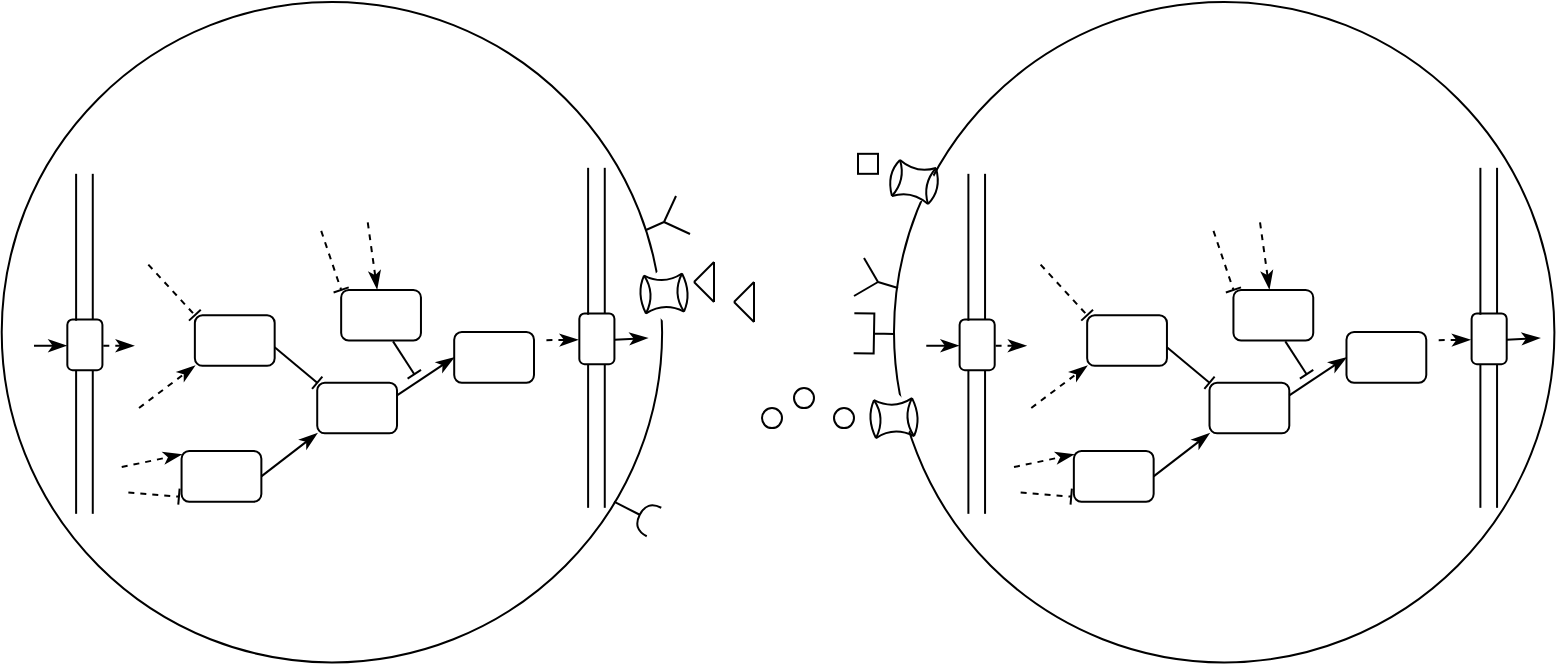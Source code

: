 <mxfile version="21.3.5" type="github">
  <diagram name="Pagina-1" id="Wt9UrQJUb0UYPPKEyl78">
    <mxGraphModel dx="842" dy="523" grid="1" gridSize="10" guides="1" tooltips="1" connect="1" arrows="1" fold="1" page="1" pageScale="1" pageWidth="827" pageHeight="1169" math="0" shadow="0">
      <root>
        <mxCell id="0" />
        <mxCell id="1" parent="0" />
        <mxCell id="3cHYdDrRVw5-Ya5xDgzx-17" value="" style="group" vertex="1" connectable="0" parent="1">
          <mxGeometry x="40" y="85.91" width="314.06" height="244.286" as="geometry" />
        </mxCell>
        <mxCell id="3cHYdDrRVw5-Ya5xDgzx-18" value="" style="endArrow=none;html=1;rounded=0;" edge="1" parent="3cHYdDrRVw5-Ya5xDgzx-17">
          <mxGeometry width="50" height="50" relative="1" as="geometry">
            <mxPoint x="21.053" y="170" as="sourcePoint" />
            <mxPoint x="21.053" y="97.143" as="targetPoint" />
          </mxGeometry>
        </mxCell>
        <mxCell id="3cHYdDrRVw5-Ya5xDgzx-19" value="" style="endArrow=none;html=1;rounded=0;" edge="1" parent="3cHYdDrRVw5-Ya5xDgzx-17">
          <mxGeometry width="50" height="50" relative="1" as="geometry">
            <mxPoint x="29.386" y="170" as="sourcePoint" />
            <mxPoint x="29.386" y="97.143" as="targetPoint" />
          </mxGeometry>
        </mxCell>
        <mxCell id="3cHYdDrRVw5-Ya5xDgzx-20" value="" style="group" vertex="1" connectable="0" parent="3cHYdDrRVw5-Ya5xDgzx-17">
          <mxGeometry x="43.86" y="24.286" width="270.2" height="220" as="geometry" />
        </mxCell>
        <mxCell id="3cHYdDrRVw5-Ya5xDgzx-21" style="edgeStyle=none;rounded=0;orthogonalLoop=1;jettySize=auto;html=1;exitX=0.65;exitY=1.017;exitDx=0;exitDy=0;endArrow=baseDash;endFill=0;exitPerimeter=0;" edge="1" parent="3cHYdDrRVw5-Ya5xDgzx-20" source="3cHYdDrRVw5-Ya5xDgzx-22">
          <mxGeometry relative="1" as="geometry">
            <mxPoint x="146.293" y="75.939" as="targetPoint" />
            <mxPoint x="136.319" y="59.063" as="sourcePoint" />
          </mxGeometry>
        </mxCell>
        <mxCell id="3cHYdDrRVw5-Ya5xDgzx-22" value="" style="rounded=1;whiteSpace=wrap;html=1;" vertex="1" parent="3cHYdDrRVw5-Ya5xDgzx-20">
          <mxGeometry x="109.72" y="33.751" width="39.898" height="25.313" as="geometry" />
        </mxCell>
        <mxCell id="3cHYdDrRVw5-Ya5xDgzx-23" value="" style="rounded=1;whiteSpace=wrap;html=1;" vertex="1" parent="3cHYdDrRVw5-Ya5xDgzx-20">
          <mxGeometry x="166.242" y="54.845" width="39.898" height="25.313" as="geometry" />
        </mxCell>
        <mxCell id="3cHYdDrRVw5-Ya5xDgzx-24" value="" style="rounded=1;whiteSpace=wrap;html=1;" vertex="1" parent="3cHYdDrRVw5-Ya5xDgzx-20">
          <mxGeometry x="97.75" y="80.158" width="39.898" height="25.313" as="geometry" />
        </mxCell>
        <mxCell id="3cHYdDrRVw5-Ya5xDgzx-25" style="edgeStyle=none;rounded=0;orthogonalLoop=1;jettySize=auto;html=1;exitX=1;exitY=0.25;exitDx=0;exitDy=0;entryX=0;entryY=0.5;entryDx=0;entryDy=0;endArrow=classicThin;endFill=1;" edge="1" parent="3cHYdDrRVw5-Ya5xDgzx-20" source="3cHYdDrRVw5-Ya5xDgzx-24" target="3cHYdDrRVw5-Ya5xDgzx-23">
          <mxGeometry relative="1" as="geometry">
            <mxPoint x="129.669" y="92.814" as="sourcePoint" />
            <mxPoint x="164.247" y="67.096" as="targetPoint" />
          </mxGeometry>
        </mxCell>
        <mxCell id="3cHYdDrRVw5-Ya5xDgzx-26" value="" style="rounded=1;whiteSpace=wrap;html=1;" vertex="1" parent="3cHYdDrRVw5-Ya5xDgzx-20">
          <mxGeometry x="36.573" y="46.407" width="39.898" height="25.313" as="geometry" />
        </mxCell>
        <mxCell id="3cHYdDrRVw5-Ya5xDgzx-27" style="rounded=0;orthogonalLoop=1;jettySize=auto;html=1;exitX=1;exitY=0.633;exitDx=0;exitDy=0;entryX=0;entryY=0;entryDx=0;entryDy=0;endArrow=baseDash;endFill=0;exitPerimeter=0;" edge="1" parent="3cHYdDrRVw5-Ya5xDgzx-20" source="3cHYdDrRVw5-Ya5xDgzx-26" target="3cHYdDrRVw5-Ya5xDgzx-24">
          <mxGeometry relative="1" as="geometry">
            <mxPoint x="103.07" y="84.376" as="targetPoint" />
            <mxPoint x="75.901" y="62.558" as="sourcePoint" />
          </mxGeometry>
        </mxCell>
        <mxCell id="3cHYdDrRVw5-Ya5xDgzx-28" value="" style="rounded=1;whiteSpace=wrap;html=1;" vertex="1" parent="3cHYdDrRVw5-Ya5xDgzx-20">
          <mxGeometry x="29.924" y="114.33" width="39.898" height="25.313" as="geometry" />
        </mxCell>
        <mxCell id="3cHYdDrRVw5-Ya5xDgzx-29" style="edgeStyle=none;rounded=0;orthogonalLoop=1;jettySize=auto;html=1;exitX=1;exitY=0.5;exitDx=0;exitDy=0;entryX=0;entryY=1;entryDx=0;entryDy=0;endArrow=classicThin;endFill=1;" edge="1" parent="3cHYdDrRVw5-Ya5xDgzx-20" source="3cHYdDrRVw5-Ya5xDgzx-28" target="3cHYdDrRVw5-Ya5xDgzx-24">
          <mxGeometry relative="1" as="geometry">
            <mxPoint x="69.251" y="127.288" as="sourcePoint" />
            <mxPoint x="106.965" y="104.747" as="targetPoint" />
          </mxGeometry>
        </mxCell>
        <mxCell id="3cHYdDrRVw5-Ya5xDgzx-30" style="rounded=0;orthogonalLoop=1;jettySize=auto;html=1;entryX=0;entryY=0;entryDx=0;entryDy=0;endArrow=baseDash;endFill=0;dashed=1;" edge="1" parent="3cHYdDrRVw5-Ya5xDgzx-20" target="3cHYdDrRVw5-Ya5xDgzx-22">
          <mxGeometry relative="1" as="geometry">
            <mxPoint x="101.075" y="84.376" as="targetPoint" />
            <mxPoint x="99.745" y="4.219" as="sourcePoint" />
          </mxGeometry>
        </mxCell>
        <mxCell id="3cHYdDrRVw5-Ya5xDgzx-31" style="rounded=0;orthogonalLoop=1;jettySize=auto;html=1;entryX=0;entryY=0;entryDx=0;entryDy=0;endArrow=baseDash;endFill=0;dashed=1;" edge="1" parent="3cHYdDrRVw5-Ya5xDgzx-20" target="3cHYdDrRVw5-Ya5xDgzx-26">
          <mxGeometry relative="1" as="geometry">
            <mxPoint x="113.045" y="37.969" as="targetPoint" />
            <mxPoint x="13.299" y="21.094" as="sourcePoint" />
          </mxGeometry>
        </mxCell>
        <mxCell id="3cHYdDrRVw5-Ya5xDgzx-32" style="rounded=0;orthogonalLoop=1;jettySize=auto;html=1;endArrow=baseDash;endFill=0;dashed=1;entryX=-0.033;entryY=0.9;entryDx=0;entryDy=0;entryPerimeter=0;" edge="1" parent="3cHYdDrRVw5-Ya5xDgzx-20" target="3cHYdDrRVw5-Ya5xDgzx-28">
          <mxGeometry relative="1" as="geometry">
            <mxPoint x="26.599" y="130.783" as="targetPoint" />
            <mxPoint x="3.325" y="135.002" as="sourcePoint" />
          </mxGeometry>
        </mxCell>
        <mxCell id="3cHYdDrRVw5-Ya5xDgzx-33" style="edgeStyle=none;rounded=0;orthogonalLoop=1;jettySize=auto;html=1;exitX=1;exitY=0.5;exitDx=0;exitDy=0;entryX=0;entryY=1;entryDx=0;entryDy=0;endArrow=classicThin;endFill=1;dashed=1;" edge="1" parent="3cHYdDrRVw5-Ya5xDgzx-20">
          <mxGeometry relative="1" as="geometry">
            <mxPoint x="8.645" y="92.814" as="sourcePoint" />
            <mxPoint x="36.573" y="71.72" as="targetPoint" />
          </mxGeometry>
        </mxCell>
        <mxCell id="3cHYdDrRVw5-Ya5xDgzx-34" style="edgeStyle=none;rounded=0;orthogonalLoop=1;jettySize=auto;html=1;entryX=0;entryY=1;entryDx=0;entryDy=0;endArrow=classicThin;endFill=1;dashed=1;" edge="1" parent="3cHYdDrRVw5-Ya5xDgzx-20">
          <mxGeometry relative="1" as="geometry">
            <mxPoint y="122.346" as="sourcePoint" />
            <mxPoint x="29.924" y="116.017" as="targetPoint" />
          </mxGeometry>
        </mxCell>
        <mxCell id="3cHYdDrRVw5-Ya5xDgzx-35" style="edgeStyle=none;rounded=0;orthogonalLoop=1;jettySize=auto;html=1;entryX=0.45;entryY=-0.017;entryDx=0;entryDy=0;endArrow=classicThin;endFill=1;dashed=1;entryPerimeter=0;" edge="1" parent="3cHYdDrRVw5-Ya5xDgzx-20" target="3cHYdDrRVw5-Ya5xDgzx-22">
          <mxGeometry relative="1" as="geometry">
            <mxPoint x="123.019" as="sourcePoint" />
            <mxPoint x="33.248" y="120.236" as="targetPoint" />
          </mxGeometry>
        </mxCell>
        <mxCell id="3cHYdDrRVw5-Ya5xDgzx-36" value="" style="ellipse;whiteSpace=wrap;html=1;aspect=fixed;fillColor=none;" vertex="1" parent="3cHYdDrRVw5-Ya5xDgzx-20">
          <mxGeometry x="-60" y="-110.2" width="330.2" height="330.2" as="geometry" />
        </mxCell>
        <mxCell id="3cHYdDrRVw5-Ya5xDgzx-159" value="" style="endArrow=halfCircle;html=1;rounded=0;endFill=0;arcSize=59;startFill=0;" edge="1" parent="3cHYdDrRVw5-Ya5xDgzx-20">
          <mxGeometry width="50" height="50" relative="1" as="geometry">
            <mxPoint x="246.14" y="139.644" as="sourcePoint" />
            <mxPoint x="266.14" y="149.804" as="targetPoint" />
          </mxGeometry>
        </mxCell>
        <mxCell id="3cHYdDrRVw5-Ya5xDgzx-37" style="edgeStyle=none;rounded=0;orthogonalLoop=1;jettySize=auto;html=1;exitX=1.025;exitY=0.675;exitDx=0;exitDy=0;dashed=1;endArrow=classicThin;endFill=1;exitPerimeter=0;" edge="1" parent="3cHYdDrRVw5-Ya5xDgzx-17">
          <mxGeometry relative="1" as="geometry">
            <mxPoint x="50" y="86" as="targetPoint" />
            <mxPoint x="34.649" y="85.943" as="sourcePoint" />
          </mxGeometry>
        </mxCell>
        <mxCell id="3cHYdDrRVw5-Ya5xDgzx-38" value="" style="rounded=1;whiteSpace=wrap;html=1;" vertex="1" parent="3cHYdDrRVw5-Ya5xDgzx-17">
          <mxGeometry x="16.667" y="72.857" width="17.544" height="25.312" as="geometry" />
        </mxCell>
        <mxCell id="3cHYdDrRVw5-Ya5xDgzx-39" value="" style="endArrow=none;html=1;rounded=0;" edge="1" parent="3cHYdDrRVw5-Ya5xDgzx-17">
          <mxGeometry width="50" height="50" relative="1" as="geometry">
            <mxPoint x="21.053" y="73.464" as="sourcePoint" />
            <mxPoint x="21.053" as="targetPoint" />
          </mxGeometry>
        </mxCell>
        <mxCell id="3cHYdDrRVw5-Ya5xDgzx-40" style="edgeStyle=none;rounded=0;orthogonalLoop=1;jettySize=auto;html=1;entryX=-0.02;entryY=0.279;entryDx=0;entryDy=0;endArrow=classicThin;endFill=1;entryPerimeter=0;" edge="1" parent="3cHYdDrRVw5-Ya5xDgzx-17">
          <mxGeometry relative="1" as="geometry">
            <mxPoint y="86" as="sourcePoint" />
            <mxPoint x="16.316" y="85.919" as="targetPoint" />
          </mxGeometry>
        </mxCell>
        <mxCell id="3cHYdDrRVw5-Ya5xDgzx-41" value="" style="endArrow=none;html=1;rounded=0;" edge="1" parent="3cHYdDrRVw5-Ya5xDgzx-17">
          <mxGeometry width="50" height="50" relative="1" as="geometry">
            <mxPoint x="29.386" y="72.857" as="sourcePoint" />
            <mxPoint x="29.386" as="targetPoint" />
          </mxGeometry>
        </mxCell>
        <mxCell id="3cHYdDrRVw5-Ya5xDgzx-42" value="" style="endArrow=none;html=1;rounded=0;" edge="1" parent="1">
          <mxGeometry width="50" height="50" relative="1" as="geometry">
            <mxPoint x="317.053" y="252.91" as="sourcePoint" />
            <mxPoint x="317.053" y="180.053" as="targetPoint" />
          </mxGeometry>
        </mxCell>
        <mxCell id="3cHYdDrRVw5-Ya5xDgzx-43" value="" style="endArrow=none;html=1;rounded=0;" edge="1" parent="1">
          <mxGeometry width="50" height="50" relative="1" as="geometry">
            <mxPoint x="325.386" y="252.91" as="sourcePoint" />
            <mxPoint x="325.386" y="180.053" as="targetPoint" />
          </mxGeometry>
        </mxCell>
        <mxCell id="3cHYdDrRVw5-Ya5xDgzx-44" style="edgeStyle=none;rounded=0;orthogonalLoop=1;jettySize=auto;html=1;exitX=1;exitY=0.25;exitDx=0;exitDy=0;dashed=1;endArrow=classicThin;endFill=1;" edge="1" parent="1">
          <mxGeometry relative="1" as="geometry">
            <mxPoint x="312" y="168.91" as="targetPoint" />
            <mxPoint x="296.211" y="169.095" as="sourcePoint" />
          </mxGeometry>
        </mxCell>
        <mxCell id="3cHYdDrRVw5-Ya5xDgzx-45" value="" style="rounded=1;whiteSpace=wrap;html=1;" vertex="1" parent="1">
          <mxGeometry x="312.667" y="155.767" width="17.544" height="25.312" as="geometry" />
        </mxCell>
        <mxCell id="3cHYdDrRVw5-Ya5xDgzx-46" value="" style="endArrow=none;html=1;rounded=0;" edge="1" parent="1">
          <mxGeometry width="50" height="50" relative="1" as="geometry">
            <mxPoint x="317.053" y="156.374" as="sourcePoint" />
            <mxPoint x="317.053" y="82.91" as="targetPoint" />
          </mxGeometry>
        </mxCell>
        <mxCell id="3cHYdDrRVw5-Ya5xDgzx-47" value="" style="endArrow=none;html=1;rounded=0;" edge="1" parent="1">
          <mxGeometry width="50" height="50" relative="1" as="geometry">
            <mxPoint x="325.386" y="155.767" as="sourcePoint" />
            <mxPoint x="325.386" y="82.91" as="targetPoint" />
          </mxGeometry>
        </mxCell>
        <mxCell id="3cHYdDrRVw5-Ya5xDgzx-48" style="edgeStyle=none;rounded=0;orthogonalLoop=1;jettySize=auto;html=1;entryX=0;entryY=0.25;entryDx=0;entryDy=0;endArrow=classicThin;endFill=1;" edge="1" parent="1">
          <mxGeometry relative="1" as="geometry">
            <mxPoint x="330.21" y="168.83" as="sourcePoint" />
            <mxPoint x="346.877" y="168.015" as="targetPoint" />
          </mxGeometry>
        </mxCell>
        <mxCell id="3cHYdDrRVw5-Ya5xDgzx-81" value="" style="group" vertex="1" connectable="0" parent="1">
          <mxGeometry x="486.14" y="85.91" width="314.06" height="244.286" as="geometry" />
        </mxCell>
        <mxCell id="3cHYdDrRVw5-Ya5xDgzx-82" value="" style="endArrow=none;html=1;rounded=0;" edge="1" parent="3cHYdDrRVw5-Ya5xDgzx-81">
          <mxGeometry width="50" height="50" relative="1" as="geometry">
            <mxPoint x="21.053" y="170" as="sourcePoint" />
            <mxPoint x="21.053" y="97.143" as="targetPoint" />
          </mxGeometry>
        </mxCell>
        <mxCell id="3cHYdDrRVw5-Ya5xDgzx-83" value="" style="endArrow=none;html=1;rounded=0;" edge="1" parent="3cHYdDrRVw5-Ya5xDgzx-81">
          <mxGeometry width="50" height="50" relative="1" as="geometry">
            <mxPoint x="29.386" y="170" as="sourcePoint" />
            <mxPoint x="29.386" y="97.143" as="targetPoint" />
          </mxGeometry>
        </mxCell>
        <mxCell id="3cHYdDrRVw5-Ya5xDgzx-84" value="" style="group" vertex="1" connectable="0" parent="3cHYdDrRVw5-Ya5xDgzx-81">
          <mxGeometry x="43.86" y="24.286" width="270.2" height="220" as="geometry" />
        </mxCell>
        <mxCell id="3cHYdDrRVw5-Ya5xDgzx-85" style="edgeStyle=none;rounded=0;orthogonalLoop=1;jettySize=auto;html=1;exitX=0.65;exitY=1.017;exitDx=0;exitDy=0;endArrow=baseDash;endFill=0;exitPerimeter=0;" edge="1" parent="3cHYdDrRVw5-Ya5xDgzx-84" source="3cHYdDrRVw5-Ya5xDgzx-86">
          <mxGeometry relative="1" as="geometry">
            <mxPoint x="146.293" y="75.939" as="targetPoint" />
            <mxPoint x="136.319" y="59.063" as="sourcePoint" />
          </mxGeometry>
        </mxCell>
        <mxCell id="3cHYdDrRVw5-Ya5xDgzx-86" value="" style="rounded=1;whiteSpace=wrap;html=1;" vertex="1" parent="3cHYdDrRVw5-Ya5xDgzx-84">
          <mxGeometry x="109.72" y="33.751" width="39.898" height="25.313" as="geometry" />
        </mxCell>
        <mxCell id="3cHYdDrRVw5-Ya5xDgzx-87" value="" style="rounded=1;whiteSpace=wrap;html=1;" vertex="1" parent="3cHYdDrRVw5-Ya5xDgzx-84">
          <mxGeometry x="166.242" y="54.845" width="39.898" height="25.313" as="geometry" />
        </mxCell>
        <mxCell id="3cHYdDrRVw5-Ya5xDgzx-88" value="" style="rounded=1;whiteSpace=wrap;html=1;" vertex="1" parent="3cHYdDrRVw5-Ya5xDgzx-84">
          <mxGeometry x="97.75" y="80.158" width="39.898" height="25.313" as="geometry" />
        </mxCell>
        <mxCell id="3cHYdDrRVw5-Ya5xDgzx-89" style="edgeStyle=none;rounded=0;orthogonalLoop=1;jettySize=auto;html=1;exitX=1;exitY=0.25;exitDx=0;exitDy=0;entryX=0;entryY=0.5;entryDx=0;entryDy=0;endArrow=classicThin;endFill=1;" edge="1" parent="3cHYdDrRVw5-Ya5xDgzx-84" source="3cHYdDrRVw5-Ya5xDgzx-88" target="3cHYdDrRVw5-Ya5xDgzx-87">
          <mxGeometry relative="1" as="geometry">
            <mxPoint x="129.669" y="92.814" as="sourcePoint" />
            <mxPoint x="164.247" y="67.096" as="targetPoint" />
          </mxGeometry>
        </mxCell>
        <mxCell id="3cHYdDrRVw5-Ya5xDgzx-90" value="" style="rounded=1;whiteSpace=wrap;html=1;" vertex="1" parent="3cHYdDrRVw5-Ya5xDgzx-84">
          <mxGeometry x="36.573" y="46.407" width="39.898" height="25.313" as="geometry" />
        </mxCell>
        <mxCell id="3cHYdDrRVw5-Ya5xDgzx-91" style="rounded=0;orthogonalLoop=1;jettySize=auto;html=1;exitX=1;exitY=0.633;exitDx=0;exitDy=0;entryX=0;entryY=0;entryDx=0;entryDy=0;endArrow=baseDash;endFill=0;exitPerimeter=0;" edge="1" parent="3cHYdDrRVw5-Ya5xDgzx-84" source="3cHYdDrRVw5-Ya5xDgzx-90" target="3cHYdDrRVw5-Ya5xDgzx-88">
          <mxGeometry relative="1" as="geometry">
            <mxPoint x="103.07" y="84.376" as="targetPoint" />
            <mxPoint x="75.901" y="62.558" as="sourcePoint" />
          </mxGeometry>
        </mxCell>
        <mxCell id="3cHYdDrRVw5-Ya5xDgzx-92" value="" style="rounded=1;whiteSpace=wrap;html=1;" vertex="1" parent="3cHYdDrRVw5-Ya5xDgzx-84">
          <mxGeometry x="29.924" y="114.33" width="39.898" height="25.313" as="geometry" />
        </mxCell>
        <mxCell id="3cHYdDrRVw5-Ya5xDgzx-93" style="edgeStyle=none;rounded=0;orthogonalLoop=1;jettySize=auto;html=1;exitX=1;exitY=0.5;exitDx=0;exitDy=0;entryX=0;entryY=1;entryDx=0;entryDy=0;endArrow=classicThin;endFill=1;" edge="1" parent="3cHYdDrRVw5-Ya5xDgzx-84" source="3cHYdDrRVw5-Ya5xDgzx-92" target="3cHYdDrRVw5-Ya5xDgzx-88">
          <mxGeometry relative="1" as="geometry">
            <mxPoint x="69.251" y="127.288" as="sourcePoint" />
            <mxPoint x="106.965" y="104.747" as="targetPoint" />
          </mxGeometry>
        </mxCell>
        <mxCell id="3cHYdDrRVw5-Ya5xDgzx-94" style="rounded=0;orthogonalLoop=1;jettySize=auto;html=1;entryX=0;entryY=0;entryDx=0;entryDy=0;endArrow=baseDash;endFill=0;dashed=1;" edge="1" parent="3cHYdDrRVw5-Ya5xDgzx-84" target="3cHYdDrRVw5-Ya5xDgzx-86">
          <mxGeometry relative="1" as="geometry">
            <mxPoint x="101.075" y="84.376" as="targetPoint" />
            <mxPoint x="99.745" y="4.219" as="sourcePoint" />
          </mxGeometry>
        </mxCell>
        <mxCell id="3cHYdDrRVw5-Ya5xDgzx-95" style="rounded=0;orthogonalLoop=1;jettySize=auto;html=1;entryX=0;entryY=0;entryDx=0;entryDy=0;endArrow=baseDash;endFill=0;dashed=1;" edge="1" parent="3cHYdDrRVw5-Ya5xDgzx-84" target="3cHYdDrRVw5-Ya5xDgzx-90">
          <mxGeometry relative="1" as="geometry">
            <mxPoint x="113.045" y="37.969" as="targetPoint" />
            <mxPoint x="13.299" y="21.094" as="sourcePoint" />
          </mxGeometry>
        </mxCell>
        <mxCell id="3cHYdDrRVw5-Ya5xDgzx-96" style="rounded=0;orthogonalLoop=1;jettySize=auto;html=1;endArrow=baseDash;endFill=0;dashed=1;entryX=-0.033;entryY=0.9;entryDx=0;entryDy=0;entryPerimeter=0;" edge="1" parent="3cHYdDrRVw5-Ya5xDgzx-84" target="3cHYdDrRVw5-Ya5xDgzx-92">
          <mxGeometry relative="1" as="geometry">
            <mxPoint x="26.599" y="130.783" as="targetPoint" />
            <mxPoint x="3.325" y="135.002" as="sourcePoint" />
          </mxGeometry>
        </mxCell>
        <mxCell id="3cHYdDrRVw5-Ya5xDgzx-97" style="edgeStyle=none;rounded=0;orthogonalLoop=1;jettySize=auto;html=1;exitX=1;exitY=0.5;exitDx=0;exitDy=0;entryX=0;entryY=1;entryDx=0;entryDy=0;endArrow=classicThin;endFill=1;dashed=1;" edge="1" parent="3cHYdDrRVw5-Ya5xDgzx-84">
          <mxGeometry relative="1" as="geometry">
            <mxPoint x="8.645" y="92.814" as="sourcePoint" />
            <mxPoint x="36.573" y="71.72" as="targetPoint" />
          </mxGeometry>
        </mxCell>
        <mxCell id="3cHYdDrRVw5-Ya5xDgzx-98" style="edgeStyle=none;rounded=0;orthogonalLoop=1;jettySize=auto;html=1;entryX=0;entryY=1;entryDx=0;entryDy=0;endArrow=classicThin;endFill=1;dashed=1;" edge="1" parent="3cHYdDrRVw5-Ya5xDgzx-84">
          <mxGeometry relative="1" as="geometry">
            <mxPoint y="122.346" as="sourcePoint" />
            <mxPoint x="29.924" y="116.017" as="targetPoint" />
          </mxGeometry>
        </mxCell>
        <mxCell id="3cHYdDrRVw5-Ya5xDgzx-99" style="edgeStyle=none;rounded=0;orthogonalLoop=1;jettySize=auto;html=1;entryX=0.45;entryY=-0.017;entryDx=0;entryDy=0;endArrow=classicThin;endFill=1;dashed=1;entryPerimeter=0;" edge="1" parent="3cHYdDrRVw5-Ya5xDgzx-84" target="3cHYdDrRVw5-Ya5xDgzx-86">
          <mxGeometry relative="1" as="geometry">
            <mxPoint x="123.019" as="sourcePoint" />
            <mxPoint x="33.248" y="120.236" as="targetPoint" />
          </mxGeometry>
        </mxCell>
        <mxCell id="3cHYdDrRVw5-Ya5xDgzx-100" value="" style="ellipse;whiteSpace=wrap;html=1;aspect=fixed;fillColor=none;" vertex="1" parent="3cHYdDrRVw5-Ya5xDgzx-84">
          <mxGeometry x="-60" y="-110.2" width="330.2" height="330.2" as="geometry" />
        </mxCell>
        <mxCell id="3cHYdDrRVw5-Ya5xDgzx-145" value="" style="group;fillColor=default;rotation=60;" vertex="1" connectable="0" parent="3cHYdDrRVw5-Ya5xDgzx-84">
          <mxGeometry x="-60.0" y="-30.196" width="20" height="20" as="geometry" />
        </mxCell>
        <mxCell id="3cHYdDrRVw5-Ya5xDgzx-146" value="" style="endArrow=none;html=1;rounded=0;curved=1;" edge="1" parent="3cHYdDrRVw5-Ya5xDgzx-145">
          <mxGeometry width="50" height="50" relative="1" as="geometry">
            <mxPoint x="-1" y="17" as="sourcePoint" />
            <mxPoint x="17" y="21" as="targetPoint" />
            <Array as="points">
              <mxPoint x="9" y="14" />
            </Array>
          </mxGeometry>
        </mxCell>
        <mxCell id="3cHYdDrRVw5-Ya5xDgzx-147" value="" style="endArrow=none;html=1;rounded=0;curved=1;" edge="1" parent="3cHYdDrRVw5-Ya5xDgzx-145">
          <mxGeometry width="50" height="50" relative="1" as="geometry">
            <mxPoint x="3" y="-1" as="sourcePoint" />
            <mxPoint x="21" y="3" as="targetPoint" />
            <Array as="points">
              <mxPoint x="11" y="6" />
            </Array>
          </mxGeometry>
        </mxCell>
        <mxCell id="3cHYdDrRVw5-Ya5xDgzx-148" value="" style="endArrow=none;html=1;rounded=0;curved=1;" edge="1" parent="3cHYdDrRVw5-Ya5xDgzx-145">
          <mxGeometry width="50" height="50" relative="1" as="geometry">
            <mxPoint x="3" y="-1" as="sourcePoint" />
            <mxPoint x="-1" y="17" as="targetPoint" />
            <Array as="points">
              <mxPoint x="6" y="9" />
            </Array>
          </mxGeometry>
        </mxCell>
        <mxCell id="3cHYdDrRVw5-Ya5xDgzx-149" value="" style="endArrow=none;html=1;rounded=0;curved=1;" edge="1" parent="3cHYdDrRVw5-Ya5xDgzx-145">
          <mxGeometry width="50" height="50" relative="1" as="geometry">
            <mxPoint x="3" y="-1" as="sourcePoint" />
            <mxPoint x="-1" y="17" as="targetPoint" />
            <Array as="points">
              <mxPoint x="-4" y="6" />
            </Array>
          </mxGeometry>
        </mxCell>
        <mxCell id="3cHYdDrRVw5-Ya5xDgzx-150" value="" style="endArrow=none;html=1;rounded=0;curved=1;" edge="1" parent="3cHYdDrRVw5-Ya5xDgzx-145">
          <mxGeometry width="50" height="50" relative="1" as="geometry">
            <mxPoint x="21" y="3" as="sourcePoint" />
            <mxPoint x="17" y="21" as="targetPoint" />
            <Array as="points">
              <mxPoint x="24" y="14" />
            </Array>
          </mxGeometry>
        </mxCell>
        <mxCell id="3cHYdDrRVw5-Ya5xDgzx-151" value="" style="endArrow=none;html=1;rounded=0;curved=1;" edge="1" parent="3cHYdDrRVw5-Ya5xDgzx-145">
          <mxGeometry width="50" height="50" relative="1" as="geometry">
            <mxPoint x="21" y="3" as="sourcePoint" />
            <mxPoint x="17" y="21" as="targetPoint" />
            <Array as="points">
              <mxPoint x="14" y="11" />
            </Array>
          </mxGeometry>
        </mxCell>
        <mxCell id="3cHYdDrRVw5-Ya5xDgzx-101" style="edgeStyle=none;rounded=0;orthogonalLoop=1;jettySize=auto;html=1;exitX=1.025;exitY=0.675;exitDx=0;exitDy=0;dashed=1;endArrow=classicThin;endFill=1;exitPerimeter=0;" edge="1" parent="3cHYdDrRVw5-Ya5xDgzx-81">
          <mxGeometry relative="1" as="geometry">
            <mxPoint x="50" y="86" as="targetPoint" />
            <mxPoint x="34.649" y="85.943" as="sourcePoint" />
          </mxGeometry>
        </mxCell>
        <mxCell id="3cHYdDrRVw5-Ya5xDgzx-102" value="" style="rounded=1;whiteSpace=wrap;html=1;" vertex="1" parent="3cHYdDrRVw5-Ya5xDgzx-81">
          <mxGeometry x="16.667" y="72.857" width="17.544" height="25.312" as="geometry" />
        </mxCell>
        <mxCell id="3cHYdDrRVw5-Ya5xDgzx-103" value="" style="endArrow=none;html=1;rounded=0;" edge="1" parent="3cHYdDrRVw5-Ya5xDgzx-81">
          <mxGeometry width="50" height="50" relative="1" as="geometry">
            <mxPoint x="21.053" y="73.464" as="sourcePoint" />
            <mxPoint x="21.053" as="targetPoint" />
          </mxGeometry>
        </mxCell>
        <mxCell id="3cHYdDrRVw5-Ya5xDgzx-104" style="edgeStyle=none;rounded=0;orthogonalLoop=1;jettySize=auto;html=1;entryX=-0.02;entryY=0.279;entryDx=0;entryDy=0;endArrow=classicThin;endFill=1;entryPerimeter=0;" edge="1" parent="3cHYdDrRVw5-Ya5xDgzx-81">
          <mxGeometry relative="1" as="geometry">
            <mxPoint y="86" as="sourcePoint" />
            <mxPoint x="16.316" y="85.919" as="targetPoint" />
          </mxGeometry>
        </mxCell>
        <mxCell id="3cHYdDrRVw5-Ya5xDgzx-105" value="" style="endArrow=none;html=1;rounded=0;" edge="1" parent="3cHYdDrRVw5-Ya5xDgzx-81">
          <mxGeometry width="50" height="50" relative="1" as="geometry">
            <mxPoint x="29.386" y="72.857" as="sourcePoint" />
            <mxPoint x="29.386" as="targetPoint" />
          </mxGeometry>
        </mxCell>
        <mxCell id="3cHYdDrRVw5-Ya5xDgzx-106" value="" style="endArrow=none;html=1;rounded=0;" edge="1" parent="1">
          <mxGeometry width="50" height="50" relative="1" as="geometry">
            <mxPoint x="763.193" y="252.91" as="sourcePoint" />
            <mxPoint x="763.193" y="180.053" as="targetPoint" />
          </mxGeometry>
        </mxCell>
        <mxCell id="3cHYdDrRVw5-Ya5xDgzx-107" value="" style="endArrow=none;html=1;rounded=0;" edge="1" parent="1">
          <mxGeometry width="50" height="50" relative="1" as="geometry">
            <mxPoint x="771.526" y="252.91" as="sourcePoint" />
            <mxPoint x="771.526" y="180.053" as="targetPoint" />
          </mxGeometry>
        </mxCell>
        <mxCell id="3cHYdDrRVw5-Ya5xDgzx-108" style="edgeStyle=none;rounded=0;orthogonalLoop=1;jettySize=auto;html=1;exitX=1;exitY=0.25;exitDx=0;exitDy=0;dashed=1;endArrow=classicThin;endFill=1;" edge="1" parent="1">
          <mxGeometry relative="1" as="geometry">
            <mxPoint x="758.14" y="168.91" as="targetPoint" />
            <mxPoint x="742.351" y="169.095" as="sourcePoint" />
          </mxGeometry>
        </mxCell>
        <mxCell id="3cHYdDrRVw5-Ya5xDgzx-109" value="" style="rounded=1;whiteSpace=wrap;html=1;" vertex="1" parent="1">
          <mxGeometry x="758.807" y="155.767" width="17.544" height="25.312" as="geometry" />
        </mxCell>
        <mxCell id="3cHYdDrRVw5-Ya5xDgzx-110" value="" style="endArrow=none;html=1;rounded=0;" edge="1" parent="1">
          <mxGeometry width="50" height="50" relative="1" as="geometry">
            <mxPoint x="763.193" y="156.374" as="sourcePoint" />
            <mxPoint x="763.193" y="82.91" as="targetPoint" />
          </mxGeometry>
        </mxCell>
        <mxCell id="3cHYdDrRVw5-Ya5xDgzx-111" value="" style="endArrow=none;html=1;rounded=0;" edge="1" parent="1">
          <mxGeometry width="50" height="50" relative="1" as="geometry">
            <mxPoint x="771.526" y="155.767" as="sourcePoint" />
            <mxPoint x="771.526" y="82.91" as="targetPoint" />
          </mxGeometry>
        </mxCell>
        <mxCell id="3cHYdDrRVw5-Ya5xDgzx-112" style="edgeStyle=none;rounded=0;orthogonalLoop=1;jettySize=auto;html=1;entryX=0;entryY=0.25;entryDx=0;entryDy=0;endArrow=classicThin;endFill=1;" edge="1" parent="1">
          <mxGeometry relative="1" as="geometry">
            <mxPoint x="776.35" y="168.83" as="sourcePoint" />
            <mxPoint x="793.017" y="168.015" as="targetPoint" />
          </mxGeometry>
        </mxCell>
        <mxCell id="3cHYdDrRVw5-Ya5xDgzx-117" value="" style="group;rotation=-21;" vertex="1" connectable="0" parent="1">
          <mxGeometry x="345" y="100" width="20" height="20" as="geometry" />
        </mxCell>
        <mxCell id="3cHYdDrRVw5-Ya5xDgzx-118" value="" style="endArrow=none;html=1;rounded=0;" edge="1" parent="3cHYdDrRVw5-Ya5xDgzx-117">
          <mxGeometry width="50" height="50" relative="1" as="geometry">
            <mxPoint x="1" y="14" as="sourcePoint" />
            <mxPoint x="10" y="10" as="targetPoint" />
          </mxGeometry>
        </mxCell>
        <mxCell id="3cHYdDrRVw5-Ya5xDgzx-119" value="" style="endArrow=none;html=1;rounded=0;" edge="1" parent="3cHYdDrRVw5-Ya5xDgzx-117">
          <mxGeometry width="50" height="50" relative="1" as="geometry">
            <mxPoint x="10" y="10" as="sourcePoint" />
            <mxPoint x="23" y="16" as="targetPoint" />
          </mxGeometry>
        </mxCell>
        <mxCell id="3cHYdDrRVw5-Ya5xDgzx-120" value="" style="endArrow=none;html=1;rounded=0;" edge="1" parent="3cHYdDrRVw5-Ya5xDgzx-117">
          <mxGeometry width="50" height="50" relative="1" as="geometry">
            <mxPoint x="10" y="10" as="sourcePoint" />
            <mxPoint x="16" y="-3" as="targetPoint" />
          </mxGeometry>
        </mxCell>
        <mxCell id="3cHYdDrRVw5-Ya5xDgzx-127" value="" style="group;fillColor=default;rotation=45;" vertex="1" connectable="0" parent="1">
          <mxGeometry x="345" y="135.77" width="20" height="20" as="geometry" />
        </mxCell>
        <mxCell id="3cHYdDrRVw5-Ya5xDgzx-121" value="" style="endArrow=none;html=1;rounded=0;curved=1;" edge="1" parent="3cHYdDrRVw5-Ya5xDgzx-127">
          <mxGeometry width="50" height="50" relative="1" as="geometry">
            <mxPoint x="1" y="20" as="sourcePoint" />
            <mxPoint x="20" y="19" as="targetPoint" />
            <Array as="points">
              <mxPoint x="10" y="14" />
            </Array>
          </mxGeometry>
        </mxCell>
        <mxCell id="3cHYdDrRVw5-Ya5xDgzx-122" value="" style="endArrow=none;html=1;rounded=0;curved=1;" edge="1" parent="3cHYdDrRVw5-Ya5xDgzx-127">
          <mxGeometry width="50" height="50" relative="1" as="geometry">
            <mxPoint y="1" as="sourcePoint" />
            <mxPoint x="19" as="targetPoint" />
            <Array as="points">
              <mxPoint x="10" y="6" />
            </Array>
          </mxGeometry>
        </mxCell>
        <mxCell id="3cHYdDrRVw5-Ya5xDgzx-123" value="" style="endArrow=none;html=1;rounded=0;curved=1;" edge="1" parent="3cHYdDrRVw5-Ya5xDgzx-127">
          <mxGeometry width="50" height="50" relative="1" as="geometry">
            <mxPoint y="1" as="sourcePoint" />
            <mxPoint x="1" y="20" as="targetPoint" />
            <Array as="points">
              <mxPoint x="6" y="10" />
            </Array>
          </mxGeometry>
        </mxCell>
        <mxCell id="3cHYdDrRVw5-Ya5xDgzx-124" value="" style="endArrow=none;html=1;rounded=0;curved=1;" edge="1" parent="3cHYdDrRVw5-Ya5xDgzx-127">
          <mxGeometry width="50" height="50" relative="1" as="geometry">
            <mxPoint y="1" as="sourcePoint" />
            <mxPoint x="1" y="20" as="targetPoint" />
            <Array as="points">
              <mxPoint x="-4" y="10" />
            </Array>
          </mxGeometry>
        </mxCell>
        <mxCell id="3cHYdDrRVw5-Ya5xDgzx-125" value="" style="endArrow=none;html=1;rounded=0;curved=1;" edge="1" parent="3cHYdDrRVw5-Ya5xDgzx-127">
          <mxGeometry width="50" height="50" relative="1" as="geometry">
            <mxPoint x="19" as="sourcePoint" />
            <mxPoint x="20" y="19" as="targetPoint" />
            <Array as="points">
              <mxPoint x="24" y="10" />
            </Array>
          </mxGeometry>
        </mxCell>
        <mxCell id="3cHYdDrRVw5-Ya5xDgzx-126" value="" style="endArrow=none;html=1;rounded=0;curved=1;" edge="1" parent="3cHYdDrRVw5-Ya5xDgzx-127">
          <mxGeometry width="50" height="50" relative="1" as="geometry">
            <mxPoint x="19" as="sourcePoint" />
            <mxPoint x="20" y="19" as="targetPoint" />
            <Array as="points">
              <mxPoint x="14" y="10" />
            </Array>
          </mxGeometry>
        </mxCell>
        <mxCell id="3cHYdDrRVw5-Ya5xDgzx-128" value="" style="group;fillColor=default;rotation=45;" vertex="1" connectable="0" parent="1">
          <mxGeometry x="460" y="198.05" width="20" height="20" as="geometry" />
        </mxCell>
        <mxCell id="3cHYdDrRVw5-Ya5xDgzx-129" value="" style="endArrow=none;html=1;rounded=0;curved=1;" edge="1" parent="3cHYdDrRVw5-Ya5xDgzx-128">
          <mxGeometry width="50" height="50" relative="1" as="geometry">
            <mxPoint x="1" y="20" as="sourcePoint" />
            <mxPoint x="20" y="19" as="targetPoint" />
            <Array as="points">
              <mxPoint x="10" y="14" />
            </Array>
          </mxGeometry>
        </mxCell>
        <mxCell id="3cHYdDrRVw5-Ya5xDgzx-130" value="" style="endArrow=none;html=1;rounded=0;curved=1;" edge="1" parent="3cHYdDrRVw5-Ya5xDgzx-128">
          <mxGeometry width="50" height="50" relative="1" as="geometry">
            <mxPoint y="1" as="sourcePoint" />
            <mxPoint x="19" as="targetPoint" />
            <Array as="points">
              <mxPoint x="10" y="6" />
            </Array>
          </mxGeometry>
        </mxCell>
        <mxCell id="3cHYdDrRVw5-Ya5xDgzx-131" value="" style="endArrow=none;html=1;rounded=0;curved=1;" edge="1" parent="3cHYdDrRVw5-Ya5xDgzx-128">
          <mxGeometry width="50" height="50" relative="1" as="geometry">
            <mxPoint y="1" as="sourcePoint" />
            <mxPoint x="1" y="20" as="targetPoint" />
            <Array as="points">
              <mxPoint x="6" y="10" />
            </Array>
          </mxGeometry>
        </mxCell>
        <mxCell id="3cHYdDrRVw5-Ya5xDgzx-132" value="" style="endArrow=none;html=1;rounded=0;curved=1;" edge="1" parent="3cHYdDrRVw5-Ya5xDgzx-128">
          <mxGeometry width="50" height="50" relative="1" as="geometry">
            <mxPoint y="1" as="sourcePoint" />
            <mxPoint x="1" y="20" as="targetPoint" />
            <Array as="points">
              <mxPoint x="-4" y="10" />
            </Array>
          </mxGeometry>
        </mxCell>
        <mxCell id="3cHYdDrRVw5-Ya5xDgzx-133" value="" style="endArrow=none;html=1;rounded=0;curved=1;" edge="1" parent="3cHYdDrRVw5-Ya5xDgzx-128">
          <mxGeometry width="50" height="50" relative="1" as="geometry">
            <mxPoint x="19" as="sourcePoint" />
            <mxPoint x="20" y="19" as="targetPoint" />
            <Array as="points">
              <mxPoint x="24" y="10" />
            </Array>
          </mxGeometry>
        </mxCell>
        <mxCell id="3cHYdDrRVw5-Ya5xDgzx-134" value="" style="endArrow=none;html=1;rounded=0;curved=1;" edge="1" parent="3cHYdDrRVw5-Ya5xDgzx-128">
          <mxGeometry width="50" height="50" relative="1" as="geometry">
            <mxPoint x="19" as="sourcePoint" />
            <mxPoint x="20" y="19" as="targetPoint" />
            <Array as="points">
              <mxPoint x="14" y="10" />
            </Array>
          </mxGeometry>
        </mxCell>
        <mxCell id="3cHYdDrRVw5-Ya5xDgzx-135" value="" style="ellipse;whiteSpace=wrap;html=1;aspect=fixed;" vertex="1" parent="1">
          <mxGeometry x="440" y="203.05" width="10" height="10" as="geometry" />
        </mxCell>
        <mxCell id="3cHYdDrRVw5-Ya5xDgzx-136" value="" style="group" vertex="1" connectable="0" parent="1">
          <mxGeometry x="370" y="130" width="10" height="20" as="geometry" />
        </mxCell>
        <mxCell id="3cHYdDrRVw5-Ya5xDgzx-137" value="" style="endArrow=none;html=1;rounded=0;" edge="1" parent="3cHYdDrRVw5-Ya5xDgzx-136">
          <mxGeometry width="50" height="50" relative="1" as="geometry">
            <mxPoint y="10" as="sourcePoint" />
            <mxPoint x="10" y="20" as="targetPoint" />
          </mxGeometry>
        </mxCell>
        <mxCell id="3cHYdDrRVw5-Ya5xDgzx-138" value="" style="endArrow=none;html=1;rounded=0;" edge="1" parent="3cHYdDrRVw5-Ya5xDgzx-136">
          <mxGeometry width="50" height="50" relative="1" as="geometry">
            <mxPoint y="10" as="sourcePoint" />
            <mxPoint x="10" as="targetPoint" />
          </mxGeometry>
        </mxCell>
        <mxCell id="3cHYdDrRVw5-Ya5xDgzx-139" value="" style="endArrow=none;html=1;rounded=0;" edge="1" parent="3cHYdDrRVw5-Ya5xDgzx-136">
          <mxGeometry width="50" height="50" relative="1" as="geometry">
            <mxPoint x="10" y="20" as="sourcePoint" />
            <mxPoint x="10" as="targetPoint" />
          </mxGeometry>
        </mxCell>
        <mxCell id="3cHYdDrRVw5-Ya5xDgzx-140" value="" style="group;rotation=-165;" vertex="1" connectable="0" parent="1">
          <mxGeometry x="452" y="130" width="20" height="20" as="geometry" />
        </mxCell>
        <mxCell id="3cHYdDrRVw5-Ya5xDgzx-141" value="" style="endArrow=none;html=1;rounded=0;" edge="1" parent="3cHYdDrRVw5-Ya5xDgzx-140">
          <mxGeometry width="50" height="50" relative="1" as="geometry">
            <mxPoint x="20" y="13" as="sourcePoint" />
            <mxPoint x="10" y="10" as="targetPoint" />
          </mxGeometry>
        </mxCell>
        <mxCell id="3cHYdDrRVw5-Ya5xDgzx-142" value="" style="endArrow=none;html=1;rounded=0;" edge="1" parent="3cHYdDrRVw5-Ya5xDgzx-140">
          <mxGeometry width="50" height="50" relative="1" as="geometry">
            <mxPoint x="10" y="10" as="sourcePoint" />
            <mxPoint x="3" y="-2" as="targetPoint" />
          </mxGeometry>
        </mxCell>
        <mxCell id="3cHYdDrRVw5-Ya5xDgzx-143" value="" style="endArrow=none;html=1;rounded=0;" edge="1" parent="3cHYdDrRVw5-Ya5xDgzx-140">
          <mxGeometry width="50" height="50" relative="1" as="geometry">
            <mxPoint x="10" y="10" as="sourcePoint" />
            <mxPoint x="-2" y="17" as="targetPoint" />
          </mxGeometry>
        </mxCell>
        <mxCell id="3cHYdDrRVw5-Ya5xDgzx-144" value="" style="verticalLabelPosition=bottom;align=center;dashed=0;html=1;verticalAlign=top;shape=mxgraph.pid.piping.hose_connection;pointerEvents=1;rotation=-179;" vertex="1" parent="1">
          <mxGeometry x="450" y="155.77" width="20" height="20" as="geometry" />
        </mxCell>
        <mxCell id="3cHYdDrRVw5-Ya5xDgzx-152" value="" style="whiteSpace=wrap;html=1;aspect=fixed;" vertex="1" parent="1">
          <mxGeometry x="452" y="75.91" width="10" height="10" as="geometry" />
        </mxCell>
        <mxCell id="3cHYdDrRVw5-Ya5xDgzx-153" value="" style="group" vertex="1" connectable="0" parent="1">
          <mxGeometry x="390" y="140" width="10" height="20" as="geometry" />
        </mxCell>
        <mxCell id="3cHYdDrRVw5-Ya5xDgzx-154" value="" style="endArrow=none;html=1;rounded=0;" edge="1" parent="3cHYdDrRVw5-Ya5xDgzx-153">
          <mxGeometry width="50" height="50" relative="1" as="geometry">
            <mxPoint y="10" as="sourcePoint" />
            <mxPoint x="10" y="20" as="targetPoint" />
          </mxGeometry>
        </mxCell>
        <mxCell id="3cHYdDrRVw5-Ya5xDgzx-155" value="" style="endArrow=none;html=1;rounded=0;" edge="1" parent="3cHYdDrRVw5-Ya5xDgzx-153">
          <mxGeometry width="50" height="50" relative="1" as="geometry">
            <mxPoint y="10" as="sourcePoint" />
            <mxPoint x="10" as="targetPoint" />
          </mxGeometry>
        </mxCell>
        <mxCell id="3cHYdDrRVw5-Ya5xDgzx-156" value="" style="endArrow=none;html=1;rounded=0;" edge="1" parent="3cHYdDrRVw5-Ya5xDgzx-153">
          <mxGeometry width="50" height="50" relative="1" as="geometry">
            <mxPoint x="10" y="20" as="sourcePoint" />
            <mxPoint x="10" as="targetPoint" />
          </mxGeometry>
        </mxCell>
        <mxCell id="3cHYdDrRVw5-Ya5xDgzx-157" value="" style="ellipse;whiteSpace=wrap;html=1;aspect=fixed;" vertex="1" parent="1">
          <mxGeometry x="420" y="193.05" width="10" height="10" as="geometry" />
        </mxCell>
        <mxCell id="3cHYdDrRVw5-Ya5xDgzx-158" value="" style="ellipse;whiteSpace=wrap;html=1;aspect=fixed;" vertex="1" parent="1">
          <mxGeometry x="404" y="203.05" width="10" height="10" as="geometry" />
        </mxCell>
      </root>
    </mxGraphModel>
  </diagram>
</mxfile>
